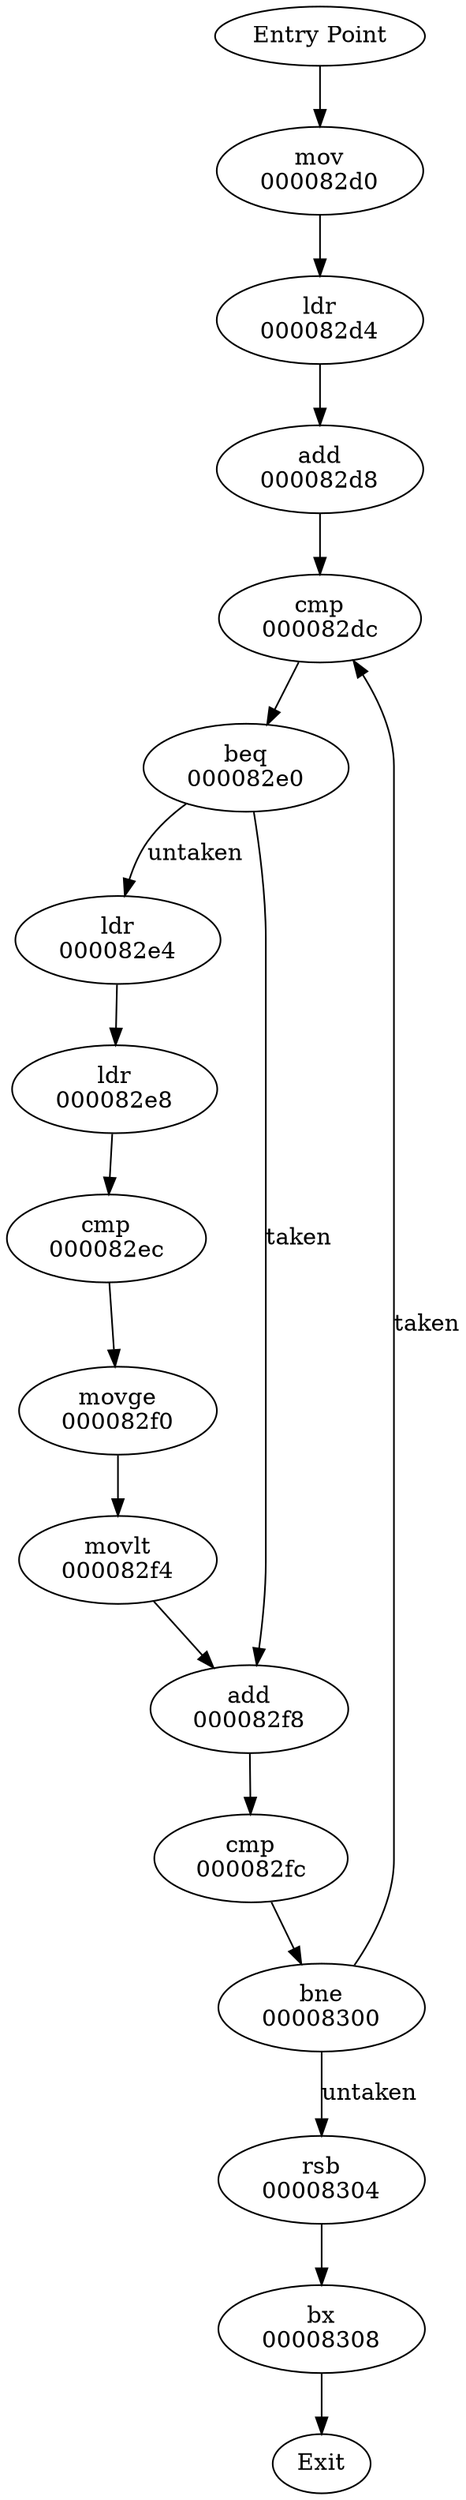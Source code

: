 digraph ReconstructedCFG {
	"Entry Point";
	"Entry Point" -> "82d0";
	"82d0" [label = "mov
000082d0"];
	"82d0" -> "82d4" [label = ""] ;
	"82d4" [label = "ldr
000082d4"];
	"82d4" -> "82d8" [label = ""] ;
	"82d8" [label = "add
000082d8"];
	"82d8" -> "82dc" [label = ""] ;
	"82dc" [label = "cmp
000082dc"];
	"82dc" -> "82e0" [label = ""] ;
	"82e0" [label = "beq
000082e0"];
	"82e0" -> "82e4" [label = "untaken"] ;
	"82e0" -> "82f8" [label = "taken"] ;
	"82e4" [label = "ldr
000082e4"];
	"82e4" -> "82e8" [label = ""] ;
	"82e8" [label = "ldr
000082e8"];
	"82e8" -> "82ec" [label = ""] ;
	"82ec" [label = "cmp
000082ec"];
	"82ec" -> "82f0" [label = ""] ;
	"82f0" [label = "movge
000082f0"];
	"82f0" -> "82f4" [label = ""] ;
	"82f4" [label = "movlt
000082f4"];
	"82f4" -> "82f8" [label = ""] ;
	"82f8" [label = "add
000082f8"];
	"82f8" -> "82fc" [label = ""] ;
	"82fc" [label = "cmp
000082fc"];
	"82fc" -> "8300" [label = ""] ;
	"8300" [label = "bne
00008300"];
	"8300" -> "82dc" [label = "taken"] ;
	"8300" -> "8304" [label = "untaken"] ;
	"8304" [label = "rsb
00008304"];
	"8304" -> "8308" [label = ""] ;
	"8308" [label = "bx
00008308"];
	"Exit";
	"8308" -> "Exit";
}